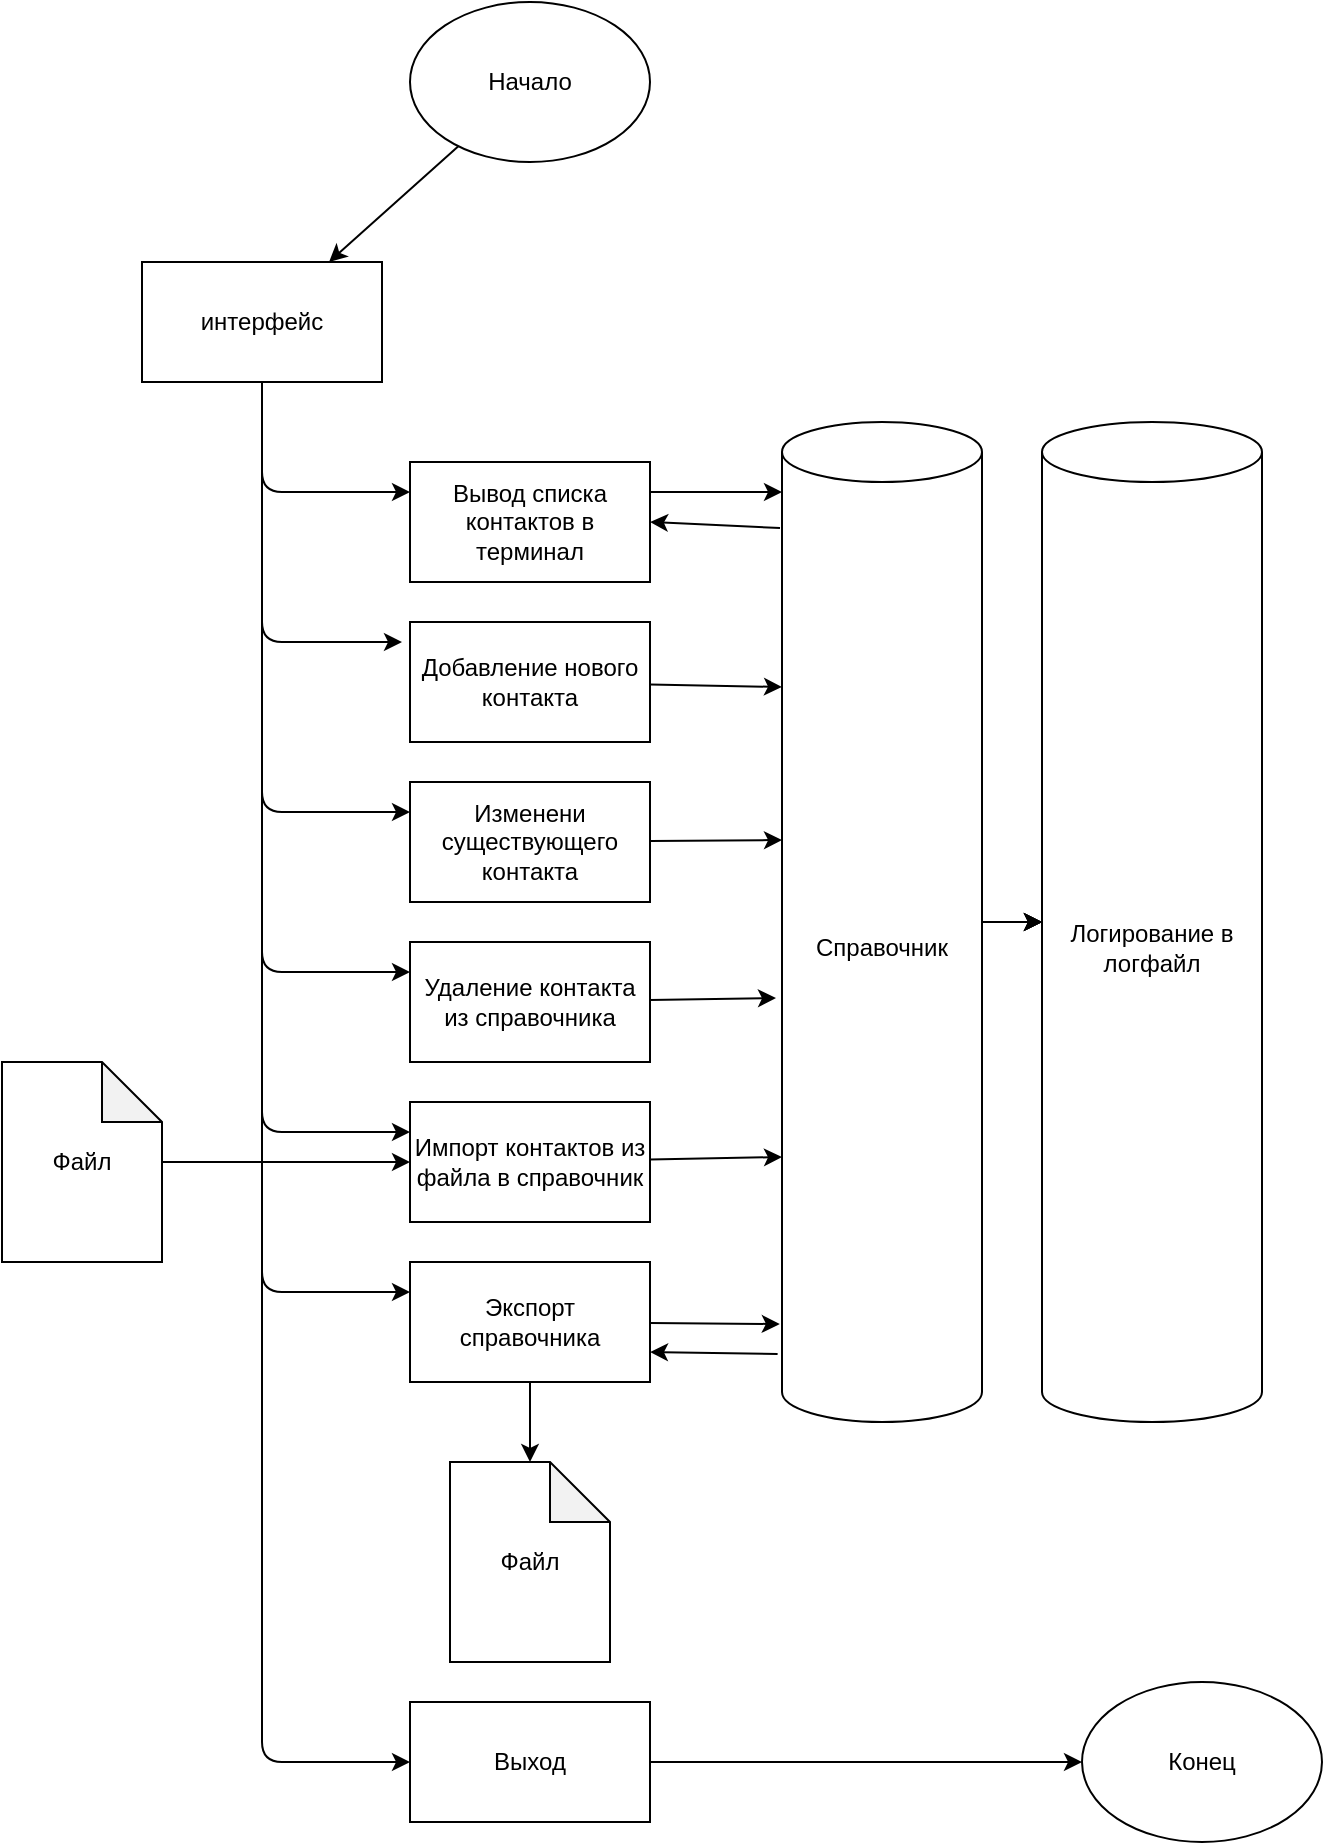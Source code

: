 <mxfile>
    <diagram id="-yoOyWb7SY2vBTDTyr_B" name="Страница 1">
        <mxGraphModel dx="1164" dy="731" grid="1" gridSize="10" guides="1" tooltips="1" connect="1" arrows="1" fold="1" page="1" pageScale="1" pageWidth="827" pageHeight="1169" math="0" shadow="0">
            <root>
                <mxCell id="0"/>
                <mxCell id="1" parent="0"/>
                <mxCell id="7" style="edgeStyle=none;html=1;" edge="1" parent="1" source="2" target="5">
                    <mxGeometry relative="1" as="geometry"/>
                </mxCell>
                <mxCell id="2" value="Начало" style="ellipse;whiteSpace=wrap;html=1;" vertex="1" parent="1">
                    <mxGeometry x="274" y="20" width="120" height="80" as="geometry"/>
                </mxCell>
                <mxCell id="30" style="edgeStyle=none;html=1;entryX=0;entryY=0.25;entryDx=0;entryDy=0;" edge="1" parent="1" source="5" target="6">
                    <mxGeometry relative="1" as="geometry">
                        <Array as="points">
                            <mxPoint x="200" y="265"/>
                        </Array>
                    </mxGeometry>
                </mxCell>
                <mxCell id="31" style="edgeStyle=none;html=1;" edge="1" parent="1" source="5">
                    <mxGeometry relative="1" as="geometry">
                        <mxPoint x="270" y="340" as="targetPoint"/>
                        <Array as="points">
                            <mxPoint x="200" y="340"/>
                        </Array>
                    </mxGeometry>
                </mxCell>
                <mxCell id="32" style="edgeStyle=none;html=1;entryX=0;entryY=0.25;entryDx=0;entryDy=0;" edge="1" parent="1" source="5" target="10">
                    <mxGeometry relative="1" as="geometry">
                        <Array as="points">
                            <mxPoint x="200" y="425"/>
                        </Array>
                    </mxGeometry>
                </mxCell>
                <mxCell id="33" style="edgeStyle=none;html=1;entryX=0;entryY=0.25;entryDx=0;entryDy=0;" edge="1" parent="1" source="5" target="11">
                    <mxGeometry relative="1" as="geometry">
                        <Array as="points">
                            <mxPoint x="200" y="505"/>
                        </Array>
                    </mxGeometry>
                </mxCell>
                <mxCell id="34" style="edgeStyle=none;html=1;entryX=0;entryY=0.25;entryDx=0;entryDy=0;" edge="1" parent="1" source="5" target="13">
                    <mxGeometry relative="1" as="geometry">
                        <Array as="points">
                            <mxPoint x="200" y="585"/>
                        </Array>
                    </mxGeometry>
                </mxCell>
                <mxCell id="35" style="edgeStyle=none;html=1;entryX=0;entryY=0.25;entryDx=0;entryDy=0;" edge="1" parent="1" source="5" target="12">
                    <mxGeometry relative="1" as="geometry">
                        <Array as="points">
                            <mxPoint x="200" y="665"/>
                        </Array>
                    </mxGeometry>
                </mxCell>
                <mxCell id="73" style="edgeStyle=none;html=1;entryX=0;entryY=0.5;entryDx=0;entryDy=0;" edge="1" parent="1" source="5" target="72">
                    <mxGeometry relative="1" as="geometry">
                        <Array as="points">
                            <mxPoint x="200" y="900"/>
                        </Array>
                    </mxGeometry>
                </mxCell>
                <mxCell id="5" value="интерфейс" style="rounded=0;whiteSpace=wrap;html=1;" vertex="1" parent="1">
                    <mxGeometry x="140" y="150" width="120" height="60" as="geometry"/>
                </mxCell>
                <mxCell id="53" style="edgeStyle=none;html=1;entryX=0;entryY=0.07;entryDx=0;entryDy=0;entryPerimeter=0;exitX=1;exitY=0.25;exitDx=0;exitDy=0;" edge="1" parent="1" source="6" target="45">
                    <mxGeometry relative="1" as="geometry"/>
                </mxCell>
                <mxCell id="6" value="Вывод списка контактов в терминал" style="rounded=0;whiteSpace=wrap;html=1;" vertex="1" parent="1">
                    <mxGeometry x="274" y="250" width="120" height="60" as="geometry"/>
                </mxCell>
                <mxCell id="58" style="edgeStyle=none;html=1;entryX=0;entryY=0;entryDx=0;entryDy=132.5;entryPerimeter=0;" edge="1" parent="1" source="9" target="45">
                    <mxGeometry relative="1" as="geometry"/>
                </mxCell>
                <mxCell id="9" value="Добавление нового контакта" style="rounded=0;whiteSpace=wrap;html=1;" vertex="1" parent="1">
                    <mxGeometry x="274" y="330" width="120" height="60" as="geometry"/>
                </mxCell>
                <mxCell id="59" style="edgeStyle=none;html=1;entryX=0;entryY=0.418;entryDx=0;entryDy=0;entryPerimeter=0;" edge="1" parent="1" source="10" target="45">
                    <mxGeometry relative="1" as="geometry"/>
                </mxCell>
                <mxCell id="10" value="Изменени существующего контакта" style="rounded=0;whiteSpace=wrap;html=1;" vertex="1" parent="1">
                    <mxGeometry x="274" y="410" width="120" height="60" as="geometry"/>
                </mxCell>
                <mxCell id="60" style="edgeStyle=none;html=1;entryX=-0.03;entryY=0.576;entryDx=0;entryDy=0;entryPerimeter=0;" edge="1" parent="1" source="11" target="45">
                    <mxGeometry relative="1" as="geometry"/>
                </mxCell>
                <mxCell id="11" value="Удаление контакта из справочника" style="rounded=0;whiteSpace=wrap;html=1;" vertex="1" parent="1">
                    <mxGeometry x="274" y="490" width="120" height="60" as="geometry"/>
                </mxCell>
                <mxCell id="68" style="edgeStyle=none;html=1;entryX=-0.011;entryY=0.902;entryDx=0;entryDy=0;entryPerimeter=0;" edge="1" parent="1" source="12" target="45">
                    <mxGeometry relative="1" as="geometry"/>
                </mxCell>
                <mxCell id="69" style="edgeStyle=none;html=1;" edge="1" parent="1" source="12" target="52">
                    <mxGeometry relative="1" as="geometry"/>
                </mxCell>
                <mxCell id="12" value="Экспорт справочника" style="rounded=0;whiteSpace=wrap;html=1;" vertex="1" parent="1">
                    <mxGeometry x="274" y="650" width="120" height="60" as="geometry"/>
                </mxCell>
                <mxCell id="61" style="edgeStyle=none;html=1;entryX=0;entryY=0;entryDx=0;entryDy=367.5;entryPerimeter=0;" edge="1" parent="1" source="13" target="45">
                    <mxGeometry relative="1" as="geometry"/>
                </mxCell>
                <mxCell id="13" value="Импорт контактов из файла в справочник" style="rounded=0;whiteSpace=wrap;html=1;" vertex="1" parent="1">
                    <mxGeometry x="274" y="570" width="120" height="60" as="geometry"/>
                </mxCell>
                <mxCell id="14" value="Логирование в логфайл" style="shape=cylinder3;whiteSpace=wrap;html=1;boundedLbl=1;backgroundOutline=1;size=15;" vertex="1" parent="1">
                    <mxGeometry x="590" y="230" width="110" height="500" as="geometry"/>
                </mxCell>
                <mxCell id="54" style="edgeStyle=none;html=1;exitX=-0.01;exitY=0.106;exitDx=0;exitDy=0;exitPerimeter=0;entryX=1;entryY=0.5;entryDx=0;entryDy=0;" edge="1" parent="1" source="45" target="6">
                    <mxGeometry relative="1" as="geometry">
                        <mxPoint x="400" y="280" as="targetPoint"/>
                        <Array as="points"/>
                    </mxGeometry>
                </mxCell>
                <mxCell id="63" style="edgeStyle=none;html=1;" edge="1" parent="1" source="45" target="14">
                    <mxGeometry relative="1" as="geometry"/>
                </mxCell>
                <mxCell id="75" style="edgeStyle=none;html=1;exitX=-0.022;exitY=0.932;exitDx=0;exitDy=0;exitPerimeter=0;entryX=1;entryY=0.75;entryDx=0;entryDy=0;" edge="1" parent="1" source="45" target="12">
                    <mxGeometry relative="1" as="geometry">
                        <Array as="points"/>
                    </mxGeometry>
                </mxCell>
                <mxCell id="45" value="Справочник" style="shape=cylinder3;whiteSpace=wrap;html=1;boundedLbl=1;backgroundOutline=1;size=15;" vertex="1" parent="1">
                    <mxGeometry x="460" y="230" width="100" height="500" as="geometry"/>
                </mxCell>
                <mxCell id="52" value="Файл" style="shape=note;whiteSpace=wrap;html=1;backgroundOutline=1;darkOpacity=0.05;" vertex="1" parent="1">
                    <mxGeometry x="294" y="750" width="80" height="100" as="geometry"/>
                </mxCell>
                <mxCell id="65" style="edgeStyle=none;html=1;" edge="1" parent="1">
                    <mxGeometry relative="1" as="geometry">
                        <mxPoint x="560.0" y="480" as="sourcePoint"/>
                        <mxPoint x="590.0" y="480" as="targetPoint"/>
                    </mxGeometry>
                </mxCell>
                <mxCell id="66" style="edgeStyle=none;html=1;" edge="1" parent="1">
                    <mxGeometry relative="1" as="geometry">
                        <mxPoint x="560.0" y="480" as="sourcePoint"/>
                        <mxPoint x="590.0" y="480" as="targetPoint"/>
                    </mxGeometry>
                </mxCell>
                <mxCell id="67" style="edgeStyle=none;html=1;" edge="1" parent="1">
                    <mxGeometry relative="1" as="geometry">
                        <mxPoint x="560.0" y="480" as="sourcePoint"/>
                        <mxPoint x="590.0" y="480" as="targetPoint"/>
                    </mxGeometry>
                </mxCell>
                <mxCell id="71" style="edgeStyle=none;html=1;entryX=0;entryY=0.5;entryDx=0;entryDy=0;" edge="1" parent="1" source="70" target="13">
                    <mxGeometry relative="1" as="geometry"/>
                </mxCell>
                <mxCell id="70" value="Файл" style="shape=note;whiteSpace=wrap;html=1;backgroundOutline=1;darkOpacity=0.05;" vertex="1" parent="1">
                    <mxGeometry x="70" y="550" width="80" height="100" as="geometry"/>
                </mxCell>
                <mxCell id="78" style="edgeStyle=none;html=1;" edge="1" parent="1" source="72" target="3">
                    <mxGeometry relative="1" as="geometry"/>
                </mxCell>
                <mxCell id="72" value="Выход" style="rounded=0;whiteSpace=wrap;html=1;" vertex="1" parent="1">
                    <mxGeometry x="274" y="870" width="120" height="60" as="geometry"/>
                </mxCell>
                <mxCell id="3" value="Конец" style="ellipse;whiteSpace=wrap;html=1;" vertex="1" parent="1">
                    <mxGeometry x="610" y="860" width="120" height="80" as="geometry"/>
                </mxCell>
            </root>
        </mxGraphModel>
    </diagram>
</mxfile>